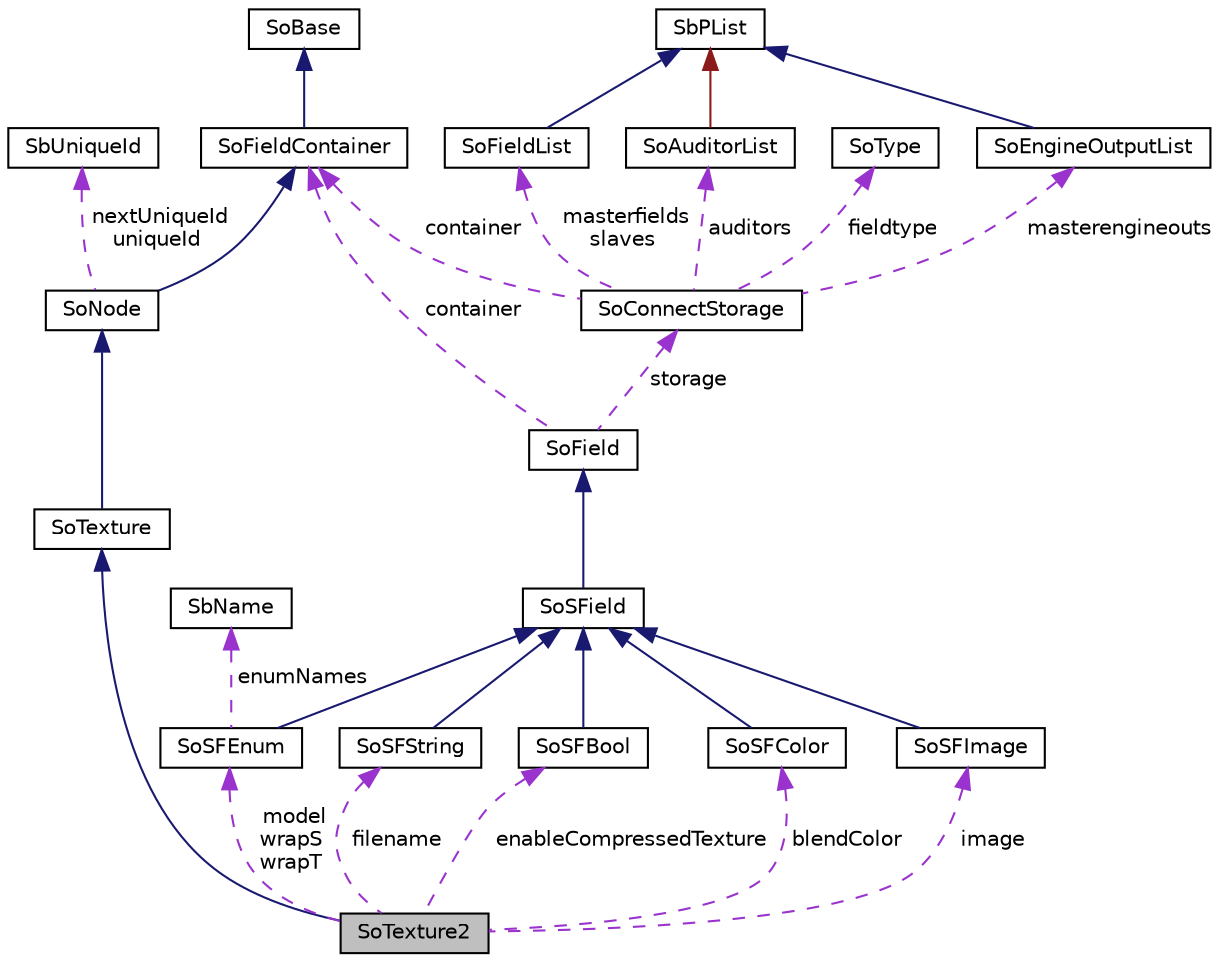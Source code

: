 digraph "SoTexture2"
{
 // LATEX_PDF_SIZE
  edge [fontname="Helvetica",fontsize="10",labelfontname="Helvetica",labelfontsize="10"];
  node [fontname="Helvetica",fontsize="10",shape=record];
  Node1 [label="SoTexture2",height=0.2,width=0.4,color="black", fillcolor="grey75", style="filled", fontcolor="black",tooltip="The SoTexture2 class is used to map a 2D texture onto subsequent geometry in the scene graph."];
  Node2 -> Node1 [dir="back",color="midnightblue",fontsize="10",style="solid",fontname="Helvetica"];
  Node2 [label="SoTexture",height=0.2,width=0.4,color="black", fillcolor="white", style="filled",URL="$classSoTexture.html",tooltip="Common base class for texture nodes."];
  Node3 -> Node2 [dir="back",color="midnightblue",fontsize="10",style="solid",fontname="Helvetica"];
  Node3 [label="SoNode",height=0.2,width=0.4,color="black", fillcolor="white", style="filled",URL="$classSoNode.html",tooltip="The SoNode class is the base class for nodes used in scene graphs."];
  Node4 -> Node3 [dir="back",color="midnightblue",fontsize="10",style="solid",fontname="Helvetica"];
  Node4 [label="SoFieldContainer",height=0.2,width=0.4,color="black", fillcolor="white", style="filled",URL="$classSoFieldContainer.html",tooltip="The SoFieldContainer class is a base class for all classes that contain fields."];
  Node5 -> Node4 [dir="back",color="midnightblue",fontsize="10",style="solid",fontname="Helvetica"];
  Node5 [label="SoBase",height=0.2,width=0.4,color="black", fillcolor="white", style="filled",URL="$classSoBase.html",tooltip="The SoBase class is the top-level superclass for a number of class-hierarchies."];
  Node6 -> Node3 [dir="back",color="darkorchid3",fontsize="10",style="dashed",label=" nextUniqueId\nuniqueId" ,fontname="Helvetica"];
  Node6 [label="SbUniqueId",height=0.2,width=0.4,color="black", fillcolor="white", style="filled",URL="$classSbUniqueId.html",tooltip="SbUniqueId is an integer type for node identifiers."];
  Node7 -> Node1 [dir="back",color="darkorchid3",fontsize="10",style="dashed",label=" model\nwrapS\nwrapT" ,fontname="Helvetica"];
  Node7 [label="SoSFEnum",height=0.2,width=0.4,color="black", fillcolor="white", style="filled",URL="$classSoSFEnum.html",tooltip="The SoSFEnum class is a container for an enum value."];
  Node8 -> Node7 [dir="back",color="midnightblue",fontsize="10",style="solid",fontname="Helvetica"];
  Node8 [label="SoSField",height=0.2,width=0.4,color="black", fillcolor="white", style="filled",URL="$classSoSField.html",tooltip="The SoSField class is the base class for fields which contains only a single value."];
  Node9 -> Node8 [dir="back",color="midnightblue",fontsize="10",style="solid",fontname="Helvetica"];
  Node9 [label="SoField",height=0.2,width=0.4,color="black", fillcolor="white", style="filled",URL="$classSoField.html",tooltip="The SoField class is the top-level abstract base class for fields."];
  Node4 -> Node9 [dir="back",color="darkorchid3",fontsize="10",style="dashed",label=" container" ,fontname="Helvetica"];
  Node10 -> Node9 [dir="back",color="darkorchid3",fontsize="10",style="dashed",label=" storage" ,fontname="Helvetica"];
  Node10 [label="SoConnectStorage",height=0.2,width=0.4,color="black", fillcolor="white", style="filled",URL="$classSoConnectStorage.html",tooltip=" "];
  Node11 -> Node10 [dir="back",color="darkorchid3",fontsize="10",style="dashed",label=" masterfields\nslaves" ,fontname="Helvetica"];
  Node11 [label="SoFieldList",height=0.2,width=0.4,color="black", fillcolor="white", style="filled",URL="$classSoFieldList.html",tooltip="The SoFieldList class is a container for pointers to SoField objects."];
  Node12 -> Node11 [dir="back",color="midnightblue",fontsize="10",style="solid",fontname="Helvetica"];
  Node12 [label="SbPList",height=0.2,width=0.4,color="black", fillcolor="white", style="filled",URL="$classSbPList.html",tooltip="The SbPList class is a container class for void pointers."];
  Node13 -> Node10 [dir="back",color="darkorchid3",fontsize="10",style="dashed",label=" auditors" ,fontname="Helvetica"];
  Node13 [label="SoAuditorList",height=0.2,width=0.4,color="black", fillcolor="white", style="filled",URL="$classSoAuditorList.html",tooltip="The SoAuditorList class is used to keep track of auditors for certain object classes."];
  Node12 -> Node13 [dir="back",color="firebrick4",fontsize="10",style="solid",fontname="Helvetica"];
  Node4 -> Node10 [dir="back",color="darkorchid3",fontsize="10",style="dashed",label=" container" ,fontname="Helvetica"];
  Node14 -> Node10 [dir="back",color="darkorchid3",fontsize="10",style="dashed",label=" fieldtype" ,fontname="Helvetica"];
  Node14 [label="SoType",height=0.2,width=0.4,color="black", fillcolor="white", style="filled",URL="$classSoType.html",tooltip="The SoType class is the basis for the runtime type system in Coin."];
  Node15 -> Node10 [dir="back",color="darkorchid3",fontsize="10",style="dashed",label=" masterengineouts" ,fontname="Helvetica"];
  Node15 [label="SoEngineOutputList",height=0.2,width=0.4,color="black", fillcolor="white", style="filled",URL="$classSoEngineOutputList.html",tooltip="The SoEngineOutputList class is a container for SoEngineOutput objects."];
  Node12 -> Node15 [dir="back",color="midnightblue",fontsize="10",style="solid",fontname="Helvetica"];
  Node16 -> Node7 [dir="back",color="darkorchid3",fontsize="10",style="dashed",label=" enumNames" ,fontname="Helvetica"];
  Node16 [label="SbName",height=0.2,width=0.4,color="black", fillcolor="white", style="filled",URL="$classSbName.html",tooltip="The SbName class stores strings by reference."];
  Node17 -> Node1 [dir="back",color="darkorchid3",fontsize="10",style="dashed",label=" filename" ,fontname="Helvetica"];
  Node17 [label="SoSFString",height=0.2,width=0.4,color="black", fillcolor="white", style="filled",URL="$classSoSFString.html",tooltip="The SoSFString class is a container for an SbString."];
  Node8 -> Node17 [dir="back",color="midnightblue",fontsize="10",style="solid",fontname="Helvetica"];
  Node18 -> Node1 [dir="back",color="darkorchid3",fontsize="10",style="dashed",label=" enableCompressedTexture" ,fontname="Helvetica"];
  Node18 [label="SoSFBool",height=0.2,width=0.4,color="black", fillcolor="white", style="filled",URL="$classSoSFBool.html",tooltip="The SoSFBool class is a container for an SbBool value."];
  Node8 -> Node18 [dir="back",color="midnightblue",fontsize="10",style="solid",fontname="Helvetica"];
  Node19 -> Node1 [dir="back",color="darkorchid3",fontsize="10",style="dashed",label=" blendColor" ,fontname="Helvetica"];
  Node19 [label="SoSFColor",height=0.2,width=0.4,color="black", fillcolor="white", style="filled",URL="$classSoSFColor.html",tooltip="The SoSFColor class is a container for an SbColor value."];
  Node8 -> Node19 [dir="back",color="midnightblue",fontsize="10",style="solid",fontname="Helvetica"];
  Node20 -> Node1 [dir="back",color="darkorchid3",fontsize="10",style="dashed",label=" image" ,fontname="Helvetica"];
  Node20 [label="SoSFImage",height=0.2,width=0.4,color="black", fillcolor="white", style="filled",URL="$classSoSFImage.html",tooltip="The SoSFImage class is used to store pixel images."];
  Node8 -> Node20 [dir="back",color="midnightblue",fontsize="10",style="solid",fontname="Helvetica"];
}
